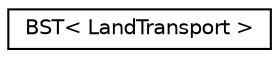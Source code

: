digraph "Graphical Class Hierarchy"
{
 // LATEX_PDF_SIZE
  edge [fontname="Helvetica",fontsize="10",labelfontname="Helvetica",labelfontsize="10"];
  node [fontname="Helvetica",fontsize="10",shape=record];
  rankdir="LR";
  Node0 [label="BST\< LandTransport \>",height=0.2,width=0.4,color="black", fillcolor="white", style="filled",URL="$classBST.html",tooltip=" "];
}
